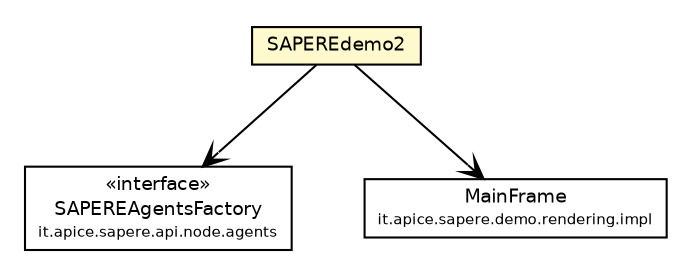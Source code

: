 #!/usr/local/bin/dot
#
# Class diagram 
# Generated by UmlGraph version 4.4 (http://www.spinellis.gr/sw/umlgraph)
#

digraph G {
	edge [fontname="Helvetica",fontsize=10,labelfontname="Helvetica",labelfontsize=10];
	node [fontname="Helvetica",fontsize=10,shape=plaintext];
	// it.apice.sapere.api.node.agents.SAPEREAgentsFactory
	c83248 [label=<<table border="0" cellborder="1" cellspacing="0" cellpadding="2" port="p" href="../../api/node/agents/SAPEREAgentsFactory.html">
		<tr><td><table border="0" cellspacing="0" cellpadding="1">
			<tr><td> &laquo;interface&raquo; </td></tr>
			<tr><td> SAPEREAgentsFactory </td></tr>
			<tr><td><font point-size="7.0"> it.apice.sapere.api.node.agents </font></td></tr>
		</table></td></tr>
		</table>>, fontname="Helvetica", fontcolor="black", fontsize=9.0];
	// it.apice.sapere.demo.impl.SAPEREdemo2
	c83403 [label=<<table border="0" cellborder="1" cellspacing="0" cellpadding="2" port="p" bgcolor="lemonChiffon" href="./SAPEREdemo2.html">
		<tr><td><table border="0" cellspacing="0" cellpadding="1">
			<tr><td> SAPEREdemo2 </td></tr>
		</table></td></tr>
		</table>>, fontname="Helvetica", fontcolor="black", fontsize=9.0];
	// it.apice.sapere.demo.rendering.impl.MainFrame
	c83410 [label=<<table border="0" cellborder="1" cellspacing="0" cellpadding="2" port="p" href="../rendering/impl/MainFrame.html">
		<tr><td><table border="0" cellspacing="0" cellpadding="1">
			<tr><td> MainFrame </td></tr>
			<tr><td><font point-size="7.0"> it.apice.sapere.demo.rendering.impl </font></td></tr>
		</table></td></tr>
		</table>>, fontname="Helvetica", fontcolor="black", fontsize=9.0];
	// it.apice.sapere.demo.impl.SAPEREdemo2 NAVASSOC it.apice.sapere.api.node.agents.SAPEREAgentsFactory
	c83403:p -> c83248:p [taillabel="", label="", headlabel="", fontname="Helvetica", fontcolor="black", fontsize=10.0, color="black", arrowhead=open];
	// it.apice.sapere.demo.impl.SAPEREdemo2 NAVASSOC it.apice.sapere.demo.rendering.impl.MainFrame
	c83403:p -> c83410:p [taillabel="", label="", headlabel="", fontname="Helvetica", fontcolor="black", fontsize=10.0, color="black", arrowhead=open];
}


